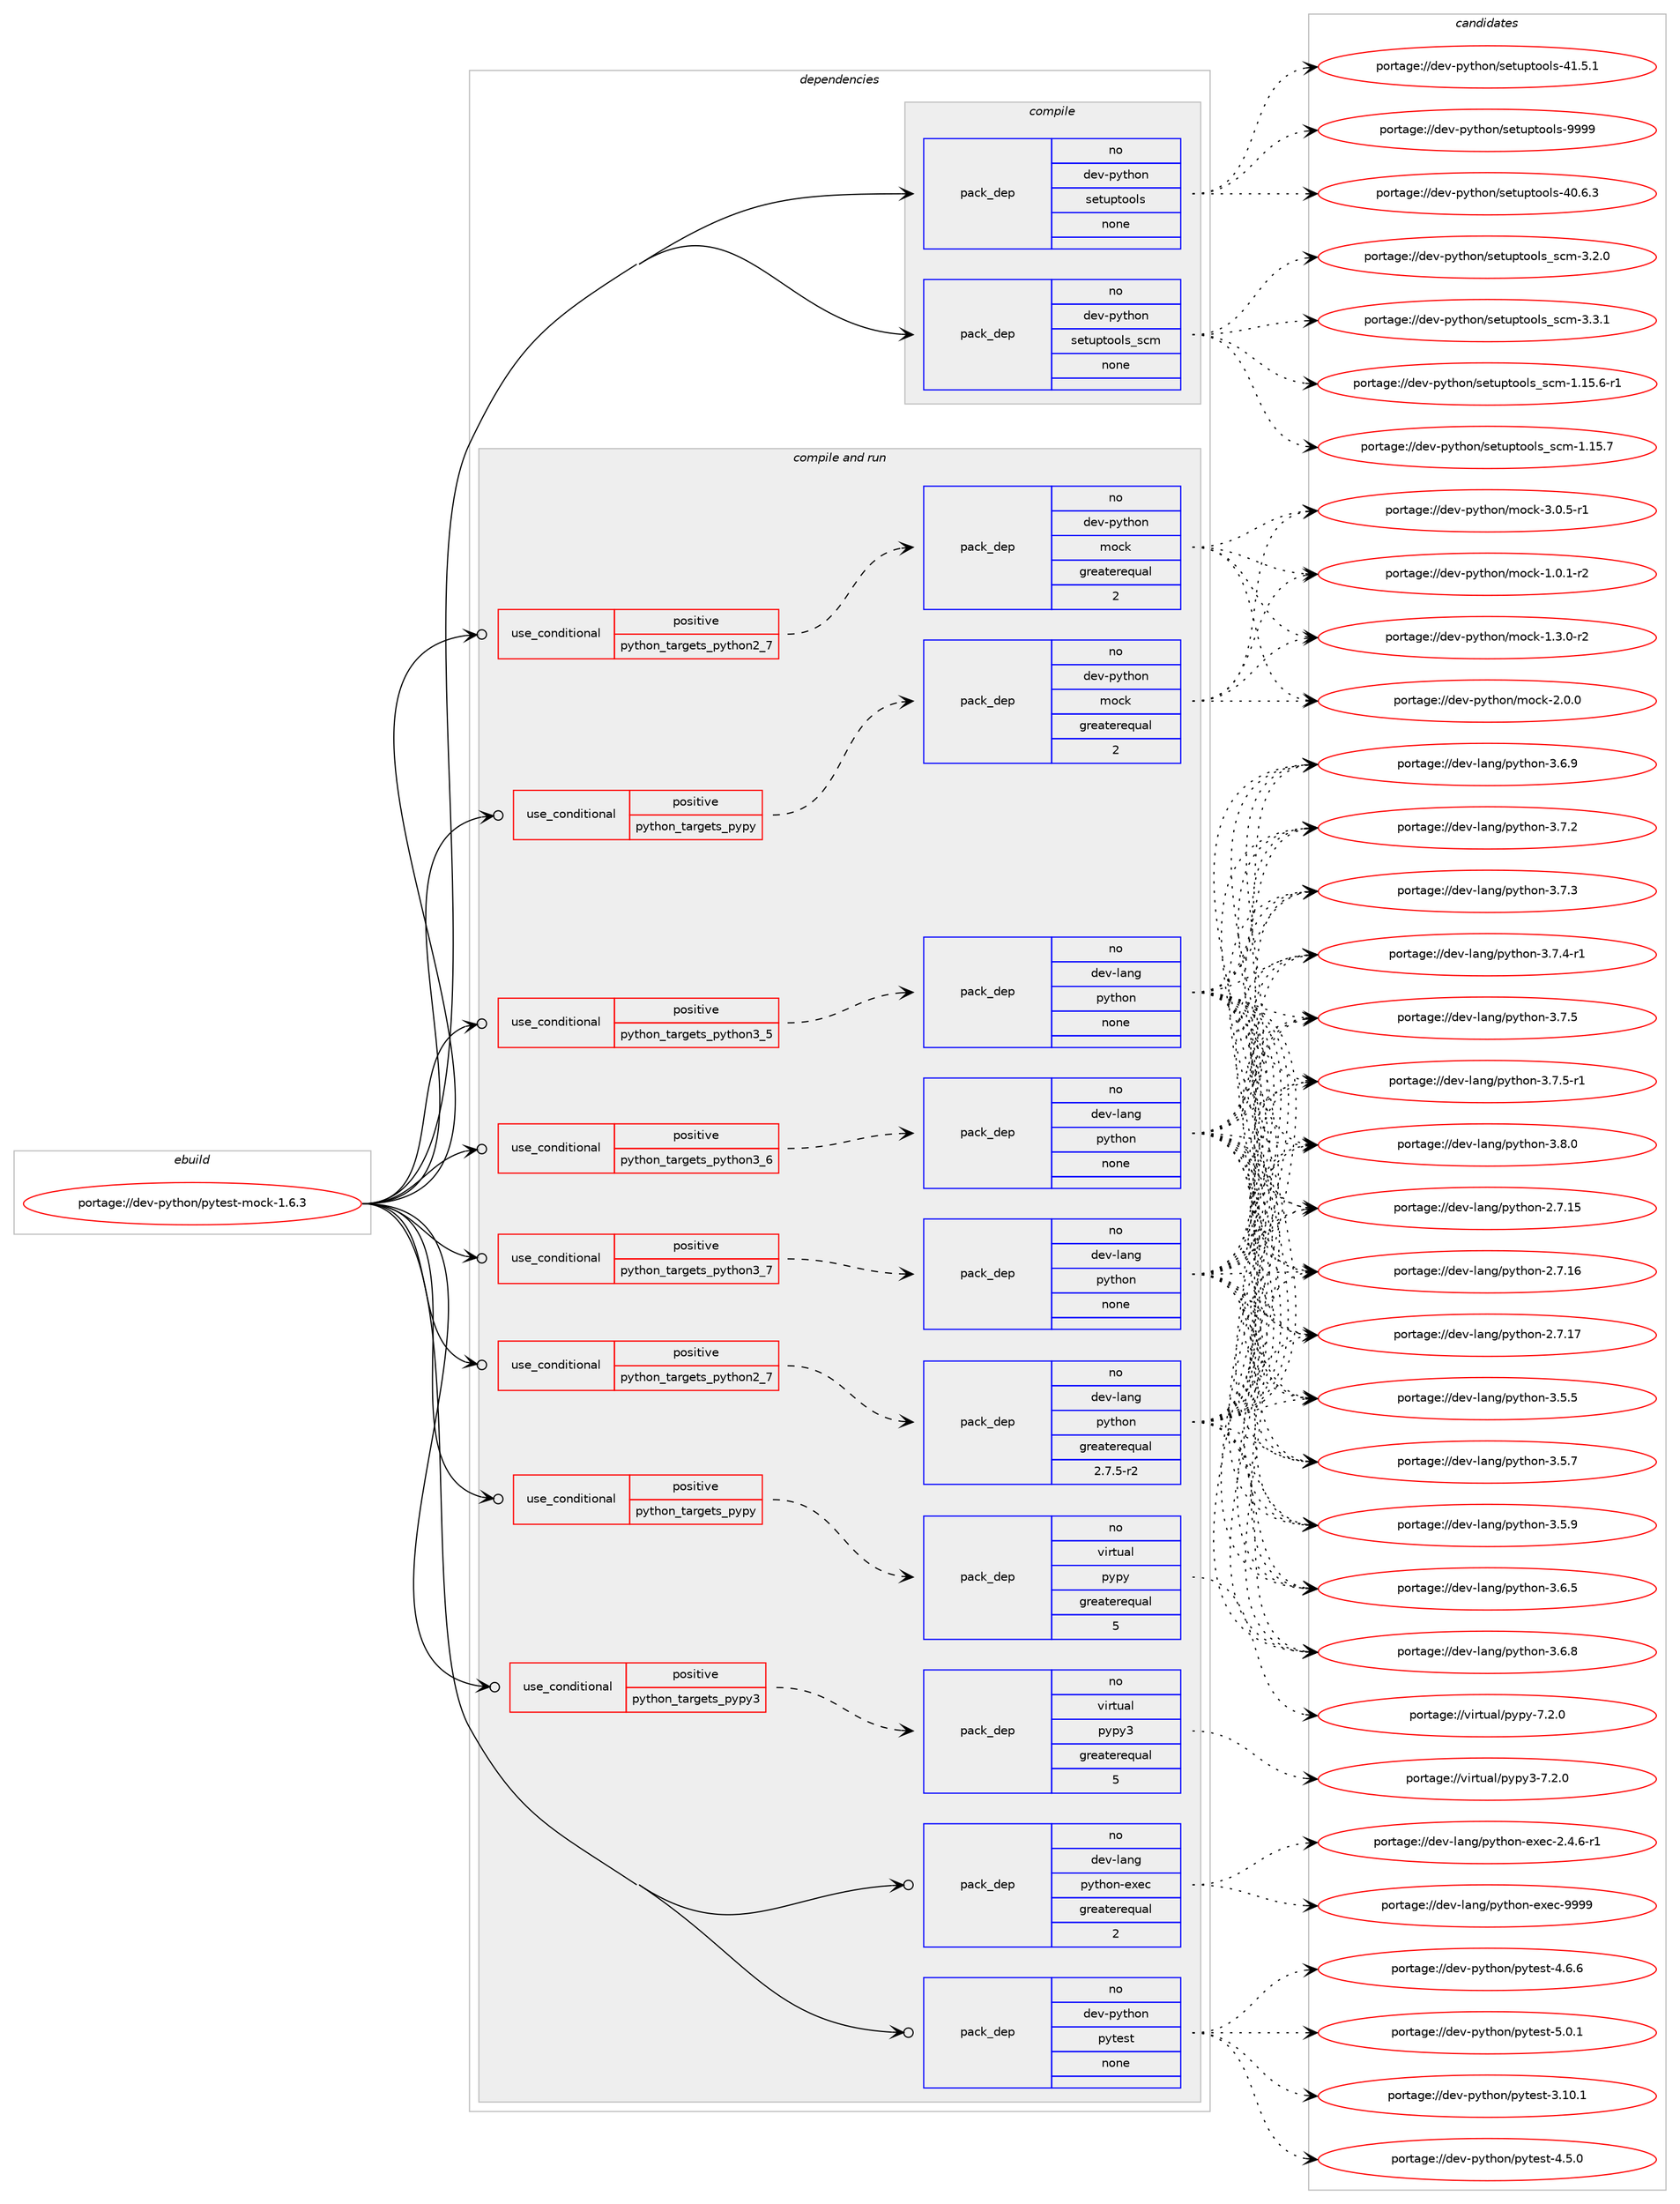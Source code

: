 digraph prolog {

# *************
# Graph options
# *************

newrank=true;
concentrate=true;
compound=true;
graph [rankdir=LR,fontname=Helvetica,fontsize=10,ranksep=1.5];#, ranksep=2.5, nodesep=0.2];
edge  [arrowhead=vee];
node  [fontname=Helvetica,fontsize=10];

# **********
# The ebuild
# **********

subgraph cluster_leftcol {
color=gray;
rank=same;
label=<<i>ebuild</i>>;
id [label="portage://dev-python/pytest-mock-1.6.3", color=red, width=4, href="../dev-python/pytest-mock-1.6.3.svg"];
}

# ****************
# The dependencies
# ****************

subgraph cluster_midcol {
color=gray;
label=<<i>dependencies</i>>;
subgraph cluster_compile {
fillcolor="#eeeeee";
style=filled;
label=<<i>compile</i>>;
subgraph pack124865 {
dependency164682 [label=<<TABLE BORDER="0" CELLBORDER="1" CELLSPACING="0" CELLPADDING="4" WIDTH="220"><TR><TD ROWSPAN="6" CELLPADDING="30">pack_dep</TD></TR><TR><TD WIDTH="110">no</TD></TR><TR><TD>dev-python</TD></TR><TR><TD>setuptools</TD></TR><TR><TD>none</TD></TR><TR><TD></TD></TR></TABLE>>, shape=none, color=blue];
}
id:e -> dependency164682:w [weight=20,style="solid",arrowhead="vee"];
subgraph pack124866 {
dependency164683 [label=<<TABLE BORDER="0" CELLBORDER="1" CELLSPACING="0" CELLPADDING="4" WIDTH="220"><TR><TD ROWSPAN="6" CELLPADDING="30">pack_dep</TD></TR><TR><TD WIDTH="110">no</TD></TR><TR><TD>dev-python</TD></TR><TR><TD>setuptools_scm</TD></TR><TR><TD>none</TD></TR><TR><TD></TD></TR></TABLE>>, shape=none, color=blue];
}
id:e -> dependency164683:w [weight=20,style="solid",arrowhead="vee"];
}
subgraph cluster_compileandrun {
fillcolor="#eeeeee";
style=filled;
label=<<i>compile and run</i>>;
subgraph cond36430 {
dependency164684 [label=<<TABLE BORDER="0" CELLBORDER="1" CELLSPACING="0" CELLPADDING="4"><TR><TD ROWSPAN="3" CELLPADDING="10">use_conditional</TD></TR><TR><TD>positive</TD></TR><TR><TD>python_targets_pypy</TD></TR></TABLE>>, shape=none, color=red];
subgraph pack124867 {
dependency164685 [label=<<TABLE BORDER="0" CELLBORDER="1" CELLSPACING="0" CELLPADDING="4" WIDTH="220"><TR><TD ROWSPAN="6" CELLPADDING="30">pack_dep</TD></TR><TR><TD WIDTH="110">no</TD></TR><TR><TD>dev-python</TD></TR><TR><TD>mock</TD></TR><TR><TD>greaterequal</TD></TR><TR><TD>2</TD></TR></TABLE>>, shape=none, color=blue];
}
dependency164684:e -> dependency164685:w [weight=20,style="dashed",arrowhead="vee"];
}
id:e -> dependency164684:w [weight=20,style="solid",arrowhead="odotvee"];
subgraph cond36431 {
dependency164686 [label=<<TABLE BORDER="0" CELLBORDER="1" CELLSPACING="0" CELLPADDING="4"><TR><TD ROWSPAN="3" CELLPADDING="10">use_conditional</TD></TR><TR><TD>positive</TD></TR><TR><TD>python_targets_pypy</TD></TR></TABLE>>, shape=none, color=red];
subgraph pack124868 {
dependency164687 [label=<<TABLE BORDER="0" CELLBORDER="1" CELLSPACING="0" CELLPADDING="4" WIDTH="220"><TR><TD ROWSPAN="6" CELLPADDING="30">pack_dep</TD></TR><TR><TD WIDTH="110">no</TD></TR><TR><TD>virtual</TD></TR><TR><TD>pypy</TD></TR><TR><TD>greaterequal</TD></TR><TR><TD>5</TD></TR></TABLE>>, shape=none, color=blue];
}
dependency164686:e -> dependency164687:w [weight=20,style="dashed",arrowhead="vee"];
}
id:e -> dependency164686:w [weight=20,style="solid",arrowhead="odotvee"];
subgraph cond36432 {
dependency164688 [label=<<TABLE BORDER="0" CELLBORDER="1" CELLSPACING="0" CELLPADDING="4"><TR><TD ROWSPAN="3" CELLPADDING="10">use_conditional</TD></TR><TR><TD>positive</TD></TR><TR><TD>python_targets_pypy3</TD></TR></TABLE>>, shape=none, color=red];
subgraph pack124869 {
dependency164689 [label=<<TABLE BORDER="0" CELLBORDER="1" CELLSPACING="0" CELLPADDING="4" WIDTH="220"><TR><TD ROWSPAN="6" CELLPADDING="30">pack_dep</TD></TR><TR><TD WIDTH="110">no</TD></TR><TR><TD>virtual</TD></TR><TR><TD>pypy3</TD></TR><TR><TD>greaterequal</TD></TR><TR><TD>5</TD></TR></TABLE>>, shape=none, color=blue];
}
dependency164688:e -> dependency164689:w [weight=20,style="dashed",arrowhead="vee"];
}
id:e -> dependency164688:w [weight=20,style="solid",arrowhead="odotvee"];
subgraph cond36433 {
dependency164690 [label=<<TABLE BORDER="0" CELLBORDER="1" CELLSPACING="0" CELLPADDING="4"><TR><TD ROWSPAN="3" CELLPADDING="10">use_conditional</TD></TR><TR><TD>positive</TD></TR><TR><TD>python_targets_python2_7</TD></TR></TABLE>>, shape=none, color=red];
subgraph pack124870 {
dependency164691 [label=<<TABLE BORDER="0" CELLBORDER="1" CELLSPACING="0" CELLPADDING="4" WIDTH="220"><TR><TD ROWSPAN="6" CELLPADDING="30">pack_dep</TD></TR><TR><TD WIDTH="110">no</TD></TR><TR><TD>dev-lang</TD></TR><TR><TD>python</TD></TR><TR><TD>greaterequal</TD></TR><TR><TD>2.7.5-r2</TD></TR></TABLE>>, shape=none, color=blue];
}
dependency164690:e -> dependency164691:w [weight=20,style="dashed",arrowhead="vee"];
}
id:e -> dependency164690:w [weight=20,style="solid",arrowhead="odotvee"];
subgraph cond36434 {
dependency164692 [label=<<TABLE BORDER="0" CELLBORDER="1" CELLSPACING="0" CELLPADDING="4"><TR><TD ROWSPAN="3" CELLPADDING="10">use_conditional</TD></TR><TR><TD>positive</TD></TR><TR><TD>python_targets_python2_7</TD></TR></TABLE>>, shape=none, color=red];
subgraph pack124871 {
dependency164693 [label=<<TABLE BORDER="0" CELLBORDER="1" CELLSPACING="0" CELLPADDING="4" WIDTH="220"><TR><TD ROWSPAN="6" CELLPADDING="30">pack_dep</TD></TR><TR><TD WIDTH="110">no</TD></TR><TR><TD>dev-python</TD></TR><TR><TD>mock</TD></TR><TR><TD>greaterequal</TD></TR><TR><TD>2</TD></TR></TABLE>>, shape=none, color=blue];
}
dependency164692:e -> dependency164693:w [weight=20,style="dashed",arrowhead="vee"];
}
id:e -> dependency164692:w [weight=20,style="solid",arrowhead="odotvee"];
subgraph cond36435 {
dependency164694 [label=<<TABLE BORDER="0" CELLBORDER="1" CELLSPACING="0" CELLPADDING="4"><TR><TD ROWSPAN="3" CELLPADDING="10">use_conditional</TD></TR><TR><TD>positive</TD></TR><TR><TD>python_targets_python3_5</TD></TR></TABLE>>, shape=none, color=red];
subgraph pack124872 {
dependency164695 [label=<<TABLE BORDER="0" CELLBORDER="1" CELLSPACING="0" CELLPADDING="4" WIDTH="220"><TR><TD ROWSPAN="6" CELLPADDING="30">pack_dep</TD></TR><TR><TD WIDTH="110">no</TD></TR><TR><TD>dev-lang</TD></TR><TR><TD>python</TD></TR><TR><TD>none</TD></TR><TR><TD></TD></TR></TABLE>>, shape=none, color=blue];
}
dependency164694:e -> dependency164695:w [weight=20,style="dashed",arrowhead="vee"];
}
id:e -> dependency164694:w [weight=20,style="solid",arrowhead="odotvee"];
subgraph cond36436 {
dependency164696 [label=<<TABLE BORDER="0" CELLBORDER="1" CELLSPACING="0" CELLPADDING="4"><TR><TD ROWSPAN="3" CELLPADDING="10">use_conditional</TD></TR><TR><TD>positive</TD></TR><TR><TD>python_targets_python3_6</TD></TR></TABLE>>, shape=none, color=red];
subgraph pack124873 {
dependency164697 [label=<<TABLE BORDER="0" CELLBORDER="1" CELLSPACING="0" CELLPADDING="4" WIDTH="220"><TR><TD ROWSPAN="6" CELLPADDING="30">pack_dep</TD></TR><TR><TD WIDTH="110">no</TD></TR><TR><TD>dev-lang</TD></TR><TR><TD>python</TD></TR><TR><TD>none</TD></TR><TR><TD></TD></TR></TABLE>>, shape=none, color=blue];
}
dependency164696:e -> dependency164697:w [weight=20,style="dashed",arrowhead="vee"];
}
id:e -> dependency164696:w [weight=20,style="solid",arrowhead="odotvee"];
subgraph cond36437 {
dependency164698 [label=<<TABLE BORDER="0" CELLBORDER="1" CELLSPACING="0" CELLPADDING="4"><TR><TD ROWSPAN="3" CELLPADDING="10">use_conditional</TD></TR><TR><TD>positive</TD></TR><TR><TD>python_targets_python3_7</TD></TR></TABLE>>, shape=none, color=red];
subgraph pack124874 {
dependency164699 [label=<<TABLE BORDER="0" CELLBORDER="1" CELLSPACING="0" CELLPADDING="4" WIDTH="220"><TR><TD ROWSPAN="6" CELLPADDING="30">pack_dep</TD></TR><TR><TD WIDTH="110">no</TD></TR><TR><TD>dev-lang</TD></TR><TR><TD>python</TD></TR><TR><TD>none</TD></TR><TR><TD></TD></TR></TABLE>>, shape=none, color=blue];
}
dependency164698:e -> dependency164699:w [weight=20,style="dashed",arrowhead="vee"];
}
id:e -> dependency164698:w [weight=20,style="solid",arrowhead="odotvee"];
subgraph pack124875 {
dependency164700 [label=<<TABLE BORDER="0" CELLBORDER="1" CELLSPACING="0" CELLPADDING="4" WIDTH="220"><TR><TD ROWSPAN="6" CELLPADDING="30">pack_dep</TD></TR><TR><TD WIDTH="110">no</TD></TR><TR><TD>dev-lang</TD></TR><TR><TD>python-exec</TD></TR><TR><TD>greaterequal</TD></TR><TR><TD>2</TD></TR></TABLE>>, shape=none, color=blue];
}
id:e -> dependency164700:w [weight=20,style="solid",arrowhead="odotvee"];
subgraph pack124876 {
dependency164701 [label=<<TABLE BORDER="0" CELLBORDER="1" CELLSPACING="0" CELLPADDING="4" WIDTH="220"><TR><TD ROWSPAN="6" CELLPADDING="30">pack_dep</TD></TR><TR><TD WIDTH="110">no</TD></TR><TR><TD>dev-python</TD></TR><TR><TD>pytest</TD></TR><TR><TD>none</TD></TR><TR><TD></TD></TR></TABLE>>, shape=none, color=blue];
}
id:e -> dependency164701:w [weight=20,style="solid",arrowhead="odotvee"];
}
subgraph cluster_run {
fillcolor="#eeeeee";
style=filled;
label=<<i>run</i>>;
}
}

# **************
# The candidates
# **************

subgraph cluster_choices {
rank=same;
color=gray;
label=<<i>candidates</i>>;

subgraph choice124865 {
color=black;
nodesep=1;
choiceportage100101118451121211161041111104711510111611711211611111110811545524846544651 [label="portage://dev-python/setuptools-40.6.3", color=red, width=4,href="../dev-python/setuptools-40.6.3.svg"];
choiceportage100101118451121211161041111104711510111611711211611111110811545524946534649 [label="portage://dev-python/setuptools-41.5.1", color=red, width=4,href="../dev-python/setuptools-41.5.1.svg"];
choiceportage10010111845112121116104111110471151011161171121161111111081154557575757 [label="portage://dev-python/setuptools-9999", color=red, width=4,href="../dev-python/setuptools-9999.svg"];
dependency164682:e -> choiceportage100101118451121211161041111104711510111611711211611111110811545524846544651:w [style=dotted,weight="100"];
dependency164682:e -> choiceportage100101118451121211161041111104711510111611711211611111110811545524946534649:w [style=dotted,weight="100"];
dependency164682:e -> choiceportage10010111845112121116104111110471151011161171121161111111081154557575757:w [style=dotted,weight="100"];
}
subgraph choice124866 {
color=black;
nodesep=1;
choiceportage10010111845112121116104111110471151011161171121161111111081159511599109454946495346544511449 [label="portage://dev-python/setuptools_scm-1.15.6-r1", color=red, width=4,href="../dev-python/setuptools_scm-1.15.6-r1.svg"];
choiceportage1001011184511212111610411111047115101116117112116111111108115951159910945494649534655 [label="portage://dev-python/setuptools_scm-1.15.7", color=red, width=4,href="../dev-python/setuptools_scm-1.15.7.svg"];
choiceportage10010111845112121116104111110471151011161171121161111111081159511599109455146504648 [label="portage://dev-python/setuptools_scm-3.2.0", color=red, width=4,href="../dev-python/setuptools_scm-3.2.0.svg"];
choiceportage10010111845112121116104111110471151011161171121161111111081159511599109455146514649 [label="portage://dev-python/setuptools_scm-3.3.1", color=red, width=4,href="../dev-python/setuptools_scm-3.3.1.svg"];
dependency164683:e -> choiceportage10010111845112121116104111110471151011161171121161111111081159511599109454946495346544511449:w [style=dotted,weight="100"];
dependency164683:e -> choiceportage1001011184511212111610411111047115101116117112116111111108115951159910945494649534655:w [style=dotted,weight="100"];
dependency164683:e -> choiceportage10010111845112121116104111110471151011161171121161111111081159511599109455146504648:w [style=dotted,weight="100"];
dependency164683:e -> choiceportage10010111845112121116104111110471151011161171121161111111081159511599109455146514649:w [style=dotted,weight="100"];
}
subgraph choice124867 {
color=black;
nodesep=1;
choiceportage1001011184511212111610411111047109111991074549464846494511450 [label="portage://dev-python/mock-1.0.1-r2", color=red, width=4,href="../dev-python/mock-1.0.1-r2.svg"];
choiceportage1001011184511212111610411111047109111991074549465146484511450 [label="portage://dev-python/mock-1.3.0-r2", color=red, width=4,href="../dev-python/mock-1.3.0-r2.svg"];
choiceportage100101118451121211161041111104710911199107455046484648 [label="portage://dev-python/mock-2.0.0", color=red, width=4,href="../dev-python/mock-2.0.0.svg"];
choiceportage1001011184511212111610411111047109111991074551464846534511449 [label="portage://dev-python/mock-3.0.5-r1", color=red, width=4,href="../dev-python/mock-3.0.5-r1.svg"];
dependency164685:e -> choiceportage1001011184511212111610411111047109111991074549464846494511450:w [style=dotted,weight="100"];
dependency164685:e -> choiceportage1001011184511212111610411111047109111991074549465146484511450:w [style=dotted,weight="100"];
dependency164685:e -> choiceportage100101118451121211161041111104710911199107455046484648:w [style=dotted,weight="100"];
dependency164685:e -> choiceportage1001011184511212111610411111047109111991074551464846534511449:w [style=dotted,weight="100"];
}
subgraph choice124868 {
color=black;
nodesep=1;
choiceportage1181051141161179710847112121112121455546504648 [label="portage://virtual/pypy-7.2.0", color=red, width=4,href="../virtual/pypy-7.2.0.svg"];
dependency164687:e -> choiceportage1181051141161179710847112121112121455546504648:w [style=dotted,weight="100"];
}
subgraph choice124869 {
color=black;
nodesep=1;
choiceportage118105114116117971084711212111212151455546504648 [label="portage://virtual/pypy3-7.2.0", color=red, width=4,href="../virtual/pypy3-7.2.0.svg"];
dependency164689:e -> choiceportage118105114116117971084711212111212151455546504648:w [style=dotted,weight="100"];
}
subgraph choice124870 {
color=black;
nodesep=1;
choiceportage10010111845108971101034711212111610411111045504655464953 [label="portage://dev-lang/python-2.7.15", color=red, width=4,href="../dev-lang/python-2.7.15.svg"];
choiceportage10010111845108971101034711212111610411111045504655464954 [label="portage://dev-lang/python-2.7.16", color=red, width=4,href="../dev-lang/python-2.7.16.svg"];
choiceportage10010111845108971101034711212111610411111045504655464955 [label="portage://dev-lang/python-2.7.17", color=red, width=4,href="../dev-lang/python-2.7.17.svg"];
choiceportage100101118451089711010347112121116104111110455146534653 [label="portage://dev-lang/python-3.5.5", color=red, width=4,href="../dev-lang/python-3.5.5.svg"];
choiceportage100101118451089711010347112121116104111110455146534655 [label="portage://dev-lang/python-3.5.7", color=red, width=4,href="../dev-lang/python-3.5.7.svg"];
choiceportage100101118451089711010347112121116104111110455146534657 [label="portage://dev-lang/python-3.5.9", color=red, width=4,href="../dev-lang/python-3.5.9.svg"];
choiceportage100101118451089711010347112121116104111110455146544653 [label="portage://dev-lang/python-3.6.5", color=red, width=4,href="../dev-lang/python-3.6.5.svg"];
choiceportage100101118451089711010347112121116104111110455146544656 [label="portage://dev-lang/python-3.6.8", color=red, width=4,href="../dev-lang/python-3.6.8.svg"];
choiceportage100101118451089711010347112121116104111110455146544657 [label="portage://dev-lang/python-3.6.9", color=red, width=4,href="../dev-lang/python-3.6.9.svg"];
choiceportage100101118451089711010347112121116104111110455146554650 [label="portage://dev-lang/python-3.7.2", color=red, width=4,href="../dev-lang/python-3.7.2.svg"];
choiceportage100101118451089711010347112121116104111110455146554651 [label="portage://dev-lang/python-3.7.3", color=red, width=4,href="../dev-lang/python-3.7.3.svg"];
choiceportage1001011184510897110103471121211161041111104551465546524511449 [label="portage://dev-lang/python-3.7.4-r1", color=red, width=4,href="../dev-lang/python-3.7.4-r1.svg"];
choiceportage100101118451089711010347112121116104111110455146554653 [label="portage://dev-lang/python-3.7.5", color=red, width=4,href="../dev-lang/python-3.7.5.svg"];
choiceportage1001011184510897110103471121211161041111104551465546534511449 [label="portage://dev-lang/python-3.7.5-r1", color=red, width=4,href="../dev-lang/python-3.7.5-r1.svg"];
choiceportage100101118451089711010347112121116104111110455146564648 [label="portage://dev-lang/python-3.8.0", color=red, width=4,href="../dev-lang/python-3.8.0.svg"];
dependency164691:e -> choiceportage10010111845108971101034711212111610411111045504655464953:w [style=dotted,weight="100"];
dependency164691:e -> choiceportage10010111845108971101034711212111610411111045504655464954:w [style=dotted,weight="100"];
dependency164691:e -> choiceportage10010111845108971101034711212111610411111045504655464955:w [style=dotted,weight="100"];
dependency164691:e -> choiceportage100101118451089711010347112121116104111110455146534653:w [style=dotted,weight="100"];
dependency164691:e -> choiceportage100101118451089711010347112121116104111110455146534655:w [style=dotted,weight="100"];
dependency164691:e -> choiceportage100101118451089711010347112121116104111110455146534657:w [style=dotted,weight="100"];
dependency164691:e -> choiceportage100101118451089711010347112121116104111110455146544653:w [style=dotted,weight="100"];
dependency164691:e -> choiceportage100101118451089711010347112121116104111110455146544656:w [style=dotted,weight="100"];
dependency164691:e -> choiceportage100101118451089711010347112121116104111110455146544657:w [style=dotted,weight="100"];
dependency164691:e -> choiceportage100101118451089711010347112121116104111110455146554650:w [style=dotted,weight="100"];
dependency164691:e -> choiceportage100101118451089711010347112121116104111110455146554651:w [style=dotted,weight="100"];
dependency164691:e -> choiceportage1001011184510897110103471121211161041111104551465546524511449:w [style=dotted,weight="100"];
dependency164691:e -> choiceportage100101118451089711010347112121116104111110455146554653:w [style=dotted,weight="100"];
dependency164691:e -> choiceportage1001011184510897110103471121211161041111104551465546534511449:w [style=dotted,weight="100"];
dependency164691:e -> choiceportage100101118451089711010347112121116104111110455146564648:w [style=dotted,weight="100"];
}
subgraph choice124871 {
color=black;
nodesep=1;
choiceportage1001011184511212111610411111047109111991074549464846494511450 [label="portage://dev-python/mock-1.0.1-r2", color=red, width=4,href="../dev-python/mock-1.0.1-r2.svg"];
choiceportage1001011184511212111610411111047109111991074549465146484511450 [label="portage://dev-python/mock-1.3.0-r2", color=red, width=4,href="../dev-python/mock-1.3.0-r2.svg"];
choiceportage100101118451121211161041111104710911199107455046484648 [label="portage://dev-python/mock-2.0.0", color=red, width=4,href="../dev-python/mock-2.0.0.svg"];
choiceportage1001011184511212111610411111047109111991074551464846534511449 [label="portage://dev-python/mock-3.0.5-r1", color=red, width=4,href="../dev-python/mock-3.0.5-r1.svg"];
dependency164693:e -> choiceportage1001011184511212111610411111047109111991074549464846494511450:w [style=dotted,weight="100"];
dependency164693:e -> choiceportage1001011184511212111610411111047109111991074549465146484511450:w [style=dotted,weight="100"];
dependency164693:e -> choiceportage100101118451121211161041111104710911199107455046484648:w [style=dotted,weight="100"];
dependency164693:e -> choiceportage1001011184511212111610411111047109111991074551464846534511449:w [style=dotted,weight="100"];
}
subgraph choice124872 {
color=black;
nodesep=1;
choiceportage10010111845108971101034711212111610411111045504655464953 [label="portage://dev-lang/python-2.7.15", color=red, width=4,href="../dev-lang/python-2.7.15.svg"];
choiceportage10010111845108971101034711212111610411111045504655464954 [label="portage://dev-lang/python-2.7.16", color=red, width=4,href="../dev-lang/python-2.7.16.svg"];
choiceportage10010111845108971101034711212111610411111045504655464955 [label="portage://dev-lang/python-2.7.17", color=red, width=4,href="../dev-lang/python-2.7.17.svg"];
choiceportage100101118451089711010347112121116104111110455146534653 [label="portage://dev-lang/python-3.5.5", color=red, width=4,href="../dev-lang/python-3.5.5.svg"];
choiceportage100101118451089711010347112121116104111110455146534655 [label="portage://dev-lang/python-3.5.7", color=red, width=4,href="../dev-lang/python-3.5.7.svg"];
choiceportage100101118451089711010347112121116104111110455146534657 [label="portage://dev-lang/python-3.5.9", color=red, width=4,href="../dev-lang/python-3.5.9.svg"];
choiceportage100101118451089711010347112121116104111110455146544653 [label="portage://dev-lang/python-3.6.5", color=red, width=4,href="../dev-lang/python-3.6.5.svg"];
choiceportage100101118451089711010347112121116104111110455146544656 [label="portage://dev-lang/python-3.6.8", color=red, width=4,href="../dev-lang/python-3.6.8.svg"];
choiceportage100101118451089711010347112121116104111110455146544657 [label="portage://dev-lang/python-3.6.9", color=red, width=4,href="../dev-lang/python-3.6.9.svg"];
choiceportage100101118451089711010347112121116104111110455146554650 [label="portage://dev-lang/python-3.7.2", color=red, width=4,href="../dev-lang/python-3.7.2.svg"];
choiceportage100101118451089711010347112121116104111110455146554651 [label="portage://dev-lang/python-3.7.3", color=red, width=4,href="../dev-lang/python-3.7.3.svg"];
choiceportage1001011184510897110103471121211161041111104551465546524511449 [label="portage://dev-lang/python-3.7.4-r1", color=red, width=4,href="../dev-lang/python-3.7.4-r1.svg"];
choiceportage100101118451089711010347112121116104111110455146554653 [label="portage://dev-lang/python-3.7.5", color=red, width=4,href="../dev-lang/python-3.7.5.svg"];
choiceportage1001011184510897110103471121211161041111104551465546534511449 [label="portage://dev-lang/python-3.7.5-r1", color=red, width=4,href="../dev-lang/python-3.7.5-r1.svg"];
choiceportage100101118451089711010347112121116104111110455146564648 [label="portage://dev-lang/python-3.8.0", color=red, width=4,href="../dev-lang/python-3.8.0.svg"];
dependency164695:e -> choiceportage10010111845108971101034711212111610411111045504655464953:w [style=dotted,weight="100"];
dependency164695:e -> choiceportage10010111845108971101034711212111610411111045504655464954:w [style=dotted,weight="100"];
dependency164695:e -> choiceportage10010111845108971101034711212111610411111045504655464955:w [style=dotted,weight="100"];
dependency164695:e -> choiceportage100101118451089711010347112121116104111110455146534653:w [style=dotted,weight="100"];
dependency164695:e -> choiceportage100101118451089711010347112121116104111110455146534655:w [style=dotted,weight="100"];
dependency164695:e -> choiceportage100101118451089711010347112121116104111110455146534657:w [style=dotted,weight="100"];
dependency164695:e -> choiceportage100101118451089711010347112121116104111110455146544653:w [style=dotted,weight="100"];
dependency164695:e -> choiceportage100101118451089711010347112121116104111110455146544656:w [style=dotted,weight="100"];
dependency164695:e -> choiceportage100101118451089711010347112121116104111110455146544657:w [style=dotted,weight="100"];
dependency164695:e -> choiceportage100101118451089711010347112121116104111110455146554650:w [style=dotted,weight="100"];
dependency164695:e -> choiceportage100101118451089711010347112121116104111110455146554651:w [style=dotted,weight="100"];
dependency164695:e -> choiceportage1001011184510897110103471121211161041111104551465546524511449:w [style=dotted,weight="100"];
dependency164695:e -> choiceportage100101118451089711010347112121116104111110455146554653:w [style=dotted,weight="100"];
dependency164695:e -> choiceportage1001011184510897110103471121211161041111104551465546534511449:w [style=dotted,weight="100"];
dependency164695:e -> choiceportage100101118451089711010347112121116104111110455146564648:w [style=dotted,weight="100"];
}
subgraph choice124873 {
color=black;
nodesep=1;
choiceportage10010111845108971101034711212111610411111045504655464953 [label="portage://dev-lang/python-2.7.15", color=red, width=4,href="../dev-lang/python-2.7.15.svg"];
choiceportage10010111845108971101034711212111610411111045504655464954 [label="portage://dev-lang/python-2.7.16", color=red, width=4,href="../dev-lang/python-2.7.16.svg"];
choiceportage10010111845108971101034711212111610411111045504655464955 [label="portage://dev-lang/python-2.7.17", color=red, width=4,href="../dev-lang/python-2.7.17.svg"];
choiceportage100101118451089711010347112121116104111110455146534653 [label="portage://dev-lang/python-3.5.5", color=red, width=4,href="../dev-lang/python-3.5.5.svg"];
choiceportage100101118451089711010347112121116104111110455146534655 [label="portage://dev-lang/python-3.5.7", color=red, width=4,href="../dev-lang/python-3.5.7.svg"];
choiceportage100101118451089711010347112121116104111110455146534657 [label="portage://dev-lang/python-3.5.9", color=red, width=4,href="../dev-lang/python-3.5.9.svg"];
choiceportage100101118451089711010347112121116104111110455146544653 [label="portage://dev-lang/python-3.6.5", color=red, width=4,href="../dev-lang/python-3.6.5.svg"];
choiceportage100101118451089711010347112121116104111110455146544656 [label="portage://dev-lang/python-3.6.8", color=red, width=4,href="../dev-lang/python-3.6.8.svg"];
choiceportage100101118451089711010347112121116104111110455146544657 [label="portage://dev-lang/python-3.6.9", color=red, width=4,href="../dev-lang/python-3.6.9.svg"];
choiceportage100101118451089711010347112121116104111110455146554650 [label="portage://dev-lang/python-3.7.2", color=red, width=4,href="../dev-lang/python-3.7.2.svg"];
choiceportage100101118451089711010347112121116104111110455146554651 [label="portage://dev-lang/python-3.7.3", color=red, width=4,href="../dev-lang/python-3.7.3.svg"];
choiceportage1001011184510897110103471121211161041111104551465546524511449 [label="portage://dev-lang/python-3.7.4-r1", color=red, width=4,href="../dev-lang/python-3.7.4-r1.svg"];
choiceportage100101118451089711010347112121116104111110455146554653 [label="portage://dev-lang/python-3.7.5", color=red, width=4,href="../dev-lang/python-3.7.5.svg"];
choiceportage1001011184510897110103471121211161041111104551465546534511449 [label="portage://dev-lang/python-3.7.5-r1", color=red, width=4,href="../dev-lang/python-3.7.5-r1.svg"];
choiceportage100101118451089711010347112121116104111110455146564648 [label="portage://dev-lang/python-3.8.0", color=red, width=4,href="../dev-lang/python-3.8.0.svg"];
dependency164697:e -> choiceportage10010111845108971101034711212111610411111045504655464953:w [style=dotted,weight="100"];
dependency164697:e -> choiceportage10010111845108971101034711212111610411111045504655464954:w [style=dotted,weight="100"];
dependency164697:e -> choiceportage10010111845108971101034711212111610411111045504655464955:w [style=dotted,weight="100"];
dependency164697:e -> choiceportage100101118451089711010347112121116104111110455146534653:w [style=dotted,weight="100"];
dependency164697:e -> choiceportage100101118451089711010347112121116104111110455146534655:w [style=dotted,weight="100"];
dependency164697:e -> choiceportage100101118451089711010347112121116104111110455146534657:w [style=dotted,weight="100"];
dependency164697:e -> choiceportage100101118451089711010347112121116104111110455146544653:w [style=dotted,weight="100"];
dependency164697:e -> choiceportage100101118451089711010347112121116104111110455146544656:w [style=dotted,weight="100"];
dependency164697:e -> choiceportage100101118451089711010347112121116104111110455146544657:w [style=dotted,weight="100"];
dependency164697:e -> choiceportage100101118451089711010347112121116104111110455146554650:w [style=dotted,weight="100"];
dependency164697:e -> choiceportage100101118451089711010347112121116104111110455146554651:w [style=dotted,weight="100"];
dependency164697:e -> choiceportage1001011184510897110103471121211161041111104551465546524511449:w [style=dotted,weight="100"];
dependency164697:e -> choiceportage100101118451089711010347112121116104111110455146554653:w [style=dotted,weight="100"];
dependency164697:e -> choiceportage1001011184510897110103471121211161041111104551465546534511449:w [style=dotted,weight="100"];
dependency164697:e -> choiceportage100101118451089711010347112121116104111110455146564648:w [style=dotted,weight="100"];
}
subgraph choice124874 {
color=black;
nodesep=1;
choiceportage10010111845108971101034711212111610411111045504655464953 [label="portage://dev-lang/python-2.7.15", color=red, width=4,href="../dev-lang/python-2.7.15.svg"];
choiceportage10010111845108971101034711212111610411111045504655464954 [label="portage://dev-lang/python-2.7.16", color=red, width=4,href="../dev-lang/python-2.7.16.svg"];
choiceportage10010111845108971101034711212111610411111045504655464955 [label="portage://dev-lang/python-2.7.17", color=red, width=4,href="../dev-lang/python-2.7.17.svg"];
choiceportage100101118451089711010347112121116104111110455146534653 [label="portage://dev-lang/python-3.5.5", color=red, width=4,href="../dev-lang/python-3.5.5.svg"];
choiceportage100101118451089711010347112121116104111110455146534655 [label="portage://dev-lang/python-3.5.7", color=red, width=4,href="../dev-lang/python-3.5.7.svg"];
choiceportage100101118451089711010347112121116104111110455146534657 [label="portage://dev-lang/python-3.5.9", color=red, width=4,href="../dev-lang/python-3.5.9.svg"];
choiceportage100101118451089711010347112121116104111110455146544653 [label="portage://dev-lang/python-3.6.5", color=red, width=4,href="../dev-lang/python-3.6.5.svg"];
choiceportage100101118451089711010347112121116104111110455146544656 [label="portage://dev-lang/python-3.6.8", color=red, width=4,href="../dev-lang/python-3.6.8.svg"];
choiceportage100101118451089711010347112121116104111110455146544657 [label="portage://dev-lang/python-3.6.9", color=red, width=4,href="../dev-lang/python-3.6.9.svg"];
choiceportage100101118451089711010347112121116104111110455146554650 [label="portage://dev-lang/python-3.7.2", color=red, width=4,href="../dev-lang/python-3.7.2.svg"];
choiceportage100101118451089711010347112121116104111110455146554651 [label="portage://dev-lang/python-3.7.3", color=red, width=4,href="../dev-lang/python-3.7.3.svg"];
choiceportage1001011184510897110103471121211161041111104551465546524511449 [label="portage://dev-lang/python-3.7.4-r1", color=red, width=4,href="../dev-lang/python-3.7.4-r1.svg"];
choiceportage100101118451089711010347112121116104111110455146554653 [label="portage://dev-lang/python-3.7.5", color=red, width=4,href="../dev-lang/python-3.7.5.svg"];
choiceportage1001011184510897110103471121211161041111104551465546534511449 [label="portage://dev-lang/python-3.7.5-r1", color=red, width=4,href="../dev-lang/python-3.7.5-r1.svg"];
choiceportage100101118451089711010347112121116104111110455146564648 [label="portage://dev-lang/python-3.8.0", color=red, width=4,href="../dev-lang/python-3.8.0.svg"];
dependency164699:e -> choiceportage10010111845108971101034711212111610411111045504655464953:w [style=dotted,weight="100"];
dependency164699:e -> choiceportage10010111845108971101034711212111610411111045504655464954:w [style=dotted,weight="100"];
dependency164699:e -> choiceportage10010111845108971101034711212111610411111045504655464955:w [style=dotted,weight="100"];
dependency164699:e -> choiceportage100101118451089711010347112121116104111110455146534653:w [style=dotted,weight="100"];
dependency164699:e -> choiceportage100101118451089711010347112121116104111110455146534655:w [style=dotted,weight="100"];
dependency164699:e -> choiceportage100101118451089711010347112121116104111110455146534657:w [style=dotted,weight="100"];
dependency164699:e -> choiceportage100101118451089711010347112121116104111110455146544653:w [style=dotted,weight="100"];
dependency164699:e -> choiceportage100101118451089711010347112121116104111110455146544656:w [style=dotted,weight="100"];
dependency164699:e -> choiceportage100101118451089711010347112121116104111110455146544657:w [style=dotted,weight="100"];
dependency164699:e -> choiceportage100101118451089711010347112121116104111110455146554650:w [style=dotted,weight="100"];
dependency164699:e -> choiceportage100101118451089711010347112121116104111110455146554651:w [style=dotted,weight="100"];
dependency164699:e -> choiceportage1001011184510897110103471121211161041111104551465546524511449:w [style=dotted,weight="100"];
dependency164699:e -> choiceportage100101118451089711010347112121116104111110455146554653:w [style=dotted,weight="100"];
dependency164699:e -> choiceportage1001011184510897110103471121211161041111104551465546534511449:w [style=dotted,weight="100"];
dependency164699:e -> choiceportage100101118451089711010347112121116104111110455146564648:w [style=dotted,weight="100"];
}
subgraph choice124875 {
color=black;
nodesep=1;
choiceportage10010111845108971101034711212111610411111045101120101994550465246544511449 [label="portage://dev-lang/python-exec-2.4.6-r1", color=red, width=4,href="../dev-lang/python-exec-2.4.6-r1.svg"];
choiceportage10010111845108971101034711212111610411111045101120101994557575757 [label="portage://dev-lang/python-exec-9999", color=red, width=4,href="../dev-lang/python-exec-9999.svg"];
dependency164700:e -> choiceportage10010111845108971101034711212111610411111045101120101994550465246544511449:w [style=dotted,weight="100"];
dependency164700:e -> choiceportage10010111845108971101034711212111610411111045101120101994557575757:w [style=dotted,weight="100"];
}
subgraph choice124876 {
color=black;
nodesep=1;
choiceportage100101118451121211161041111104711212111610111511645514649484649 [label="portage://dev-python/pytest-3.10.1", color=red, width=4,href="../dev-python/pytest-3.10.1.svg"];
choiceportage1001011184511212111610411111047112121116101115116455246534648 [label="portage://dev-python/pytest-4.5.0", color=red, width=4,href="../dev-python/pytest-4.5.0.svg"];
choiceportage1001011184511212111610411111047112121116101115116455246544654 [label="portage://dev-python/pytest-4.6.6", color=red, width=4,href="../dev-python/pytest-4.6.6.svg"];
choiceportage1001011184511212111610411111047112121116101115116455346484649 [label="portage://dev-python/pytest-5.0.1", color=red, width=4,href="../dev-python/pytest-5.0.1.svg"];
dependency164701:e -> choiceportage100101118451121211161041111104711212111610111511645514649484649:w [style=dotted,weight="100"];
dependency164701:e -> choiceportage1001011184511212111610411111047112121116101115116455246534648:w [style=dotted,weight="100"];
dependency164701:e -> choiceportage1001011184511212111610411111047112121116101115116455246544654:w [style=dotted,weight="100"];
dependency164701:e -> choiceportage1001011184511212111610411111047112121116101115116455346484649:w [style=dotted,weight="100"];
}
}

}

